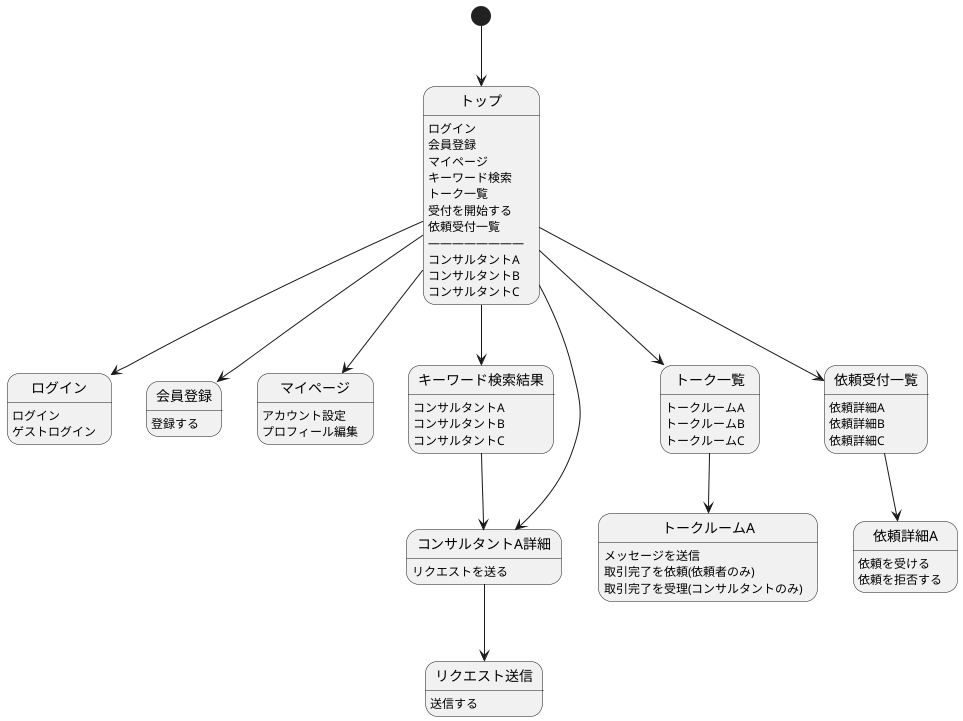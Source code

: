 @startuml

[*] --> トップ
トップ : ログイン
トップ : 会員登録
トップ : マイページ
トップ : キーワード検索
トップ : トーク一覧
トップ : 受付を開始する
トップ : 依頼受付一覧
トップ : ――――――――
トップ : コンサルタントA
トップ : コンサルタントB
トップ : コンサルタントC
トップ --> ログイン
トップ --> 会員登録
トップ --> マイページ
トップ --> キーワード検索結果
トップ --> トーク一覧
トップ --> 依頼受付一覧
トップ --> コンサルタントA詳細

ログイン : ログイン
ログイン : ゲストログイン

会員登録 : 登録する

マイページ : アカウント設定
マイページ : プロフィール編集

キーワード検索結果: コンサルタントA
キーワード検索結果: コンサルタントB
キーワード検索結果: コンサルタントC
キーワード検索結果 --> コンサルタントA詳細

コンサルタントA詳細 : リクエストを送る
コンサルタントA詳細 --> リクエスト送信

リクエスト送信 : 送信する

トーク一覧 :トークルームA
トーク一覧 :トークルームB
トーク一覧 :トークルームC
トーク一覧 --> トークルームA

トークルームA : メッセージを送信
トークルームA : 取引完了を依頼(依頼者のみ)
トークルームA : 取引完了を受理(コンサルタントのみ)

依頼受付一覧 : 依頼詳細A
依頼受付一覧 : 依頼詳細B
依頼受付一覧 : 依頼詳細C
依頼受付一覧 --> 依頼詳細A

依頼詳細A : 依頼を受ける
依頼詳細A : 依頼を拒否する

@enduml

